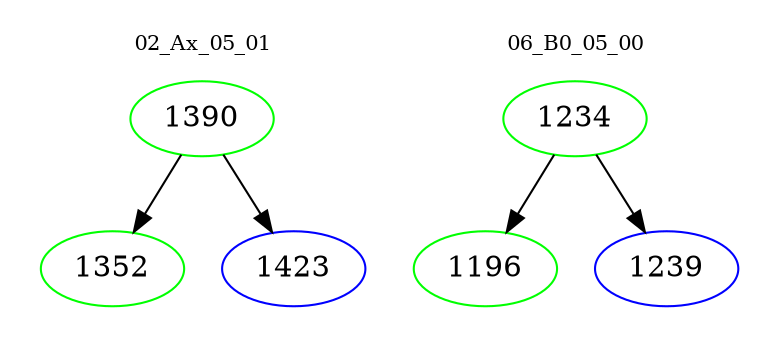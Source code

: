 digraph{
subgraph cluster_0 {
color = white
label = "02_Ax_05_01";
fontsize=10;
T0_1390 [label="1390", color="green"]
T0_1390 -> T0_1352 [color="black"]
T0_1352 [label="1352", color="green"]
T0_1390 -> T0_1423 [color="black"]
T0_1423 [label="1423", color="blue"]
}
subgraph cluster_1 {
color = white
label = "06_B0_05_00";
fontsize=10;
T1_1234 [label="1234", color="green"]
T1_1234 -> T1_1196 [color="black"]
T1_1196 [label="1196", color="green"]
T1_1234 -> T1_1239 [color="black"]
T1_1239 [label="1239", color="blue"]
}
}
